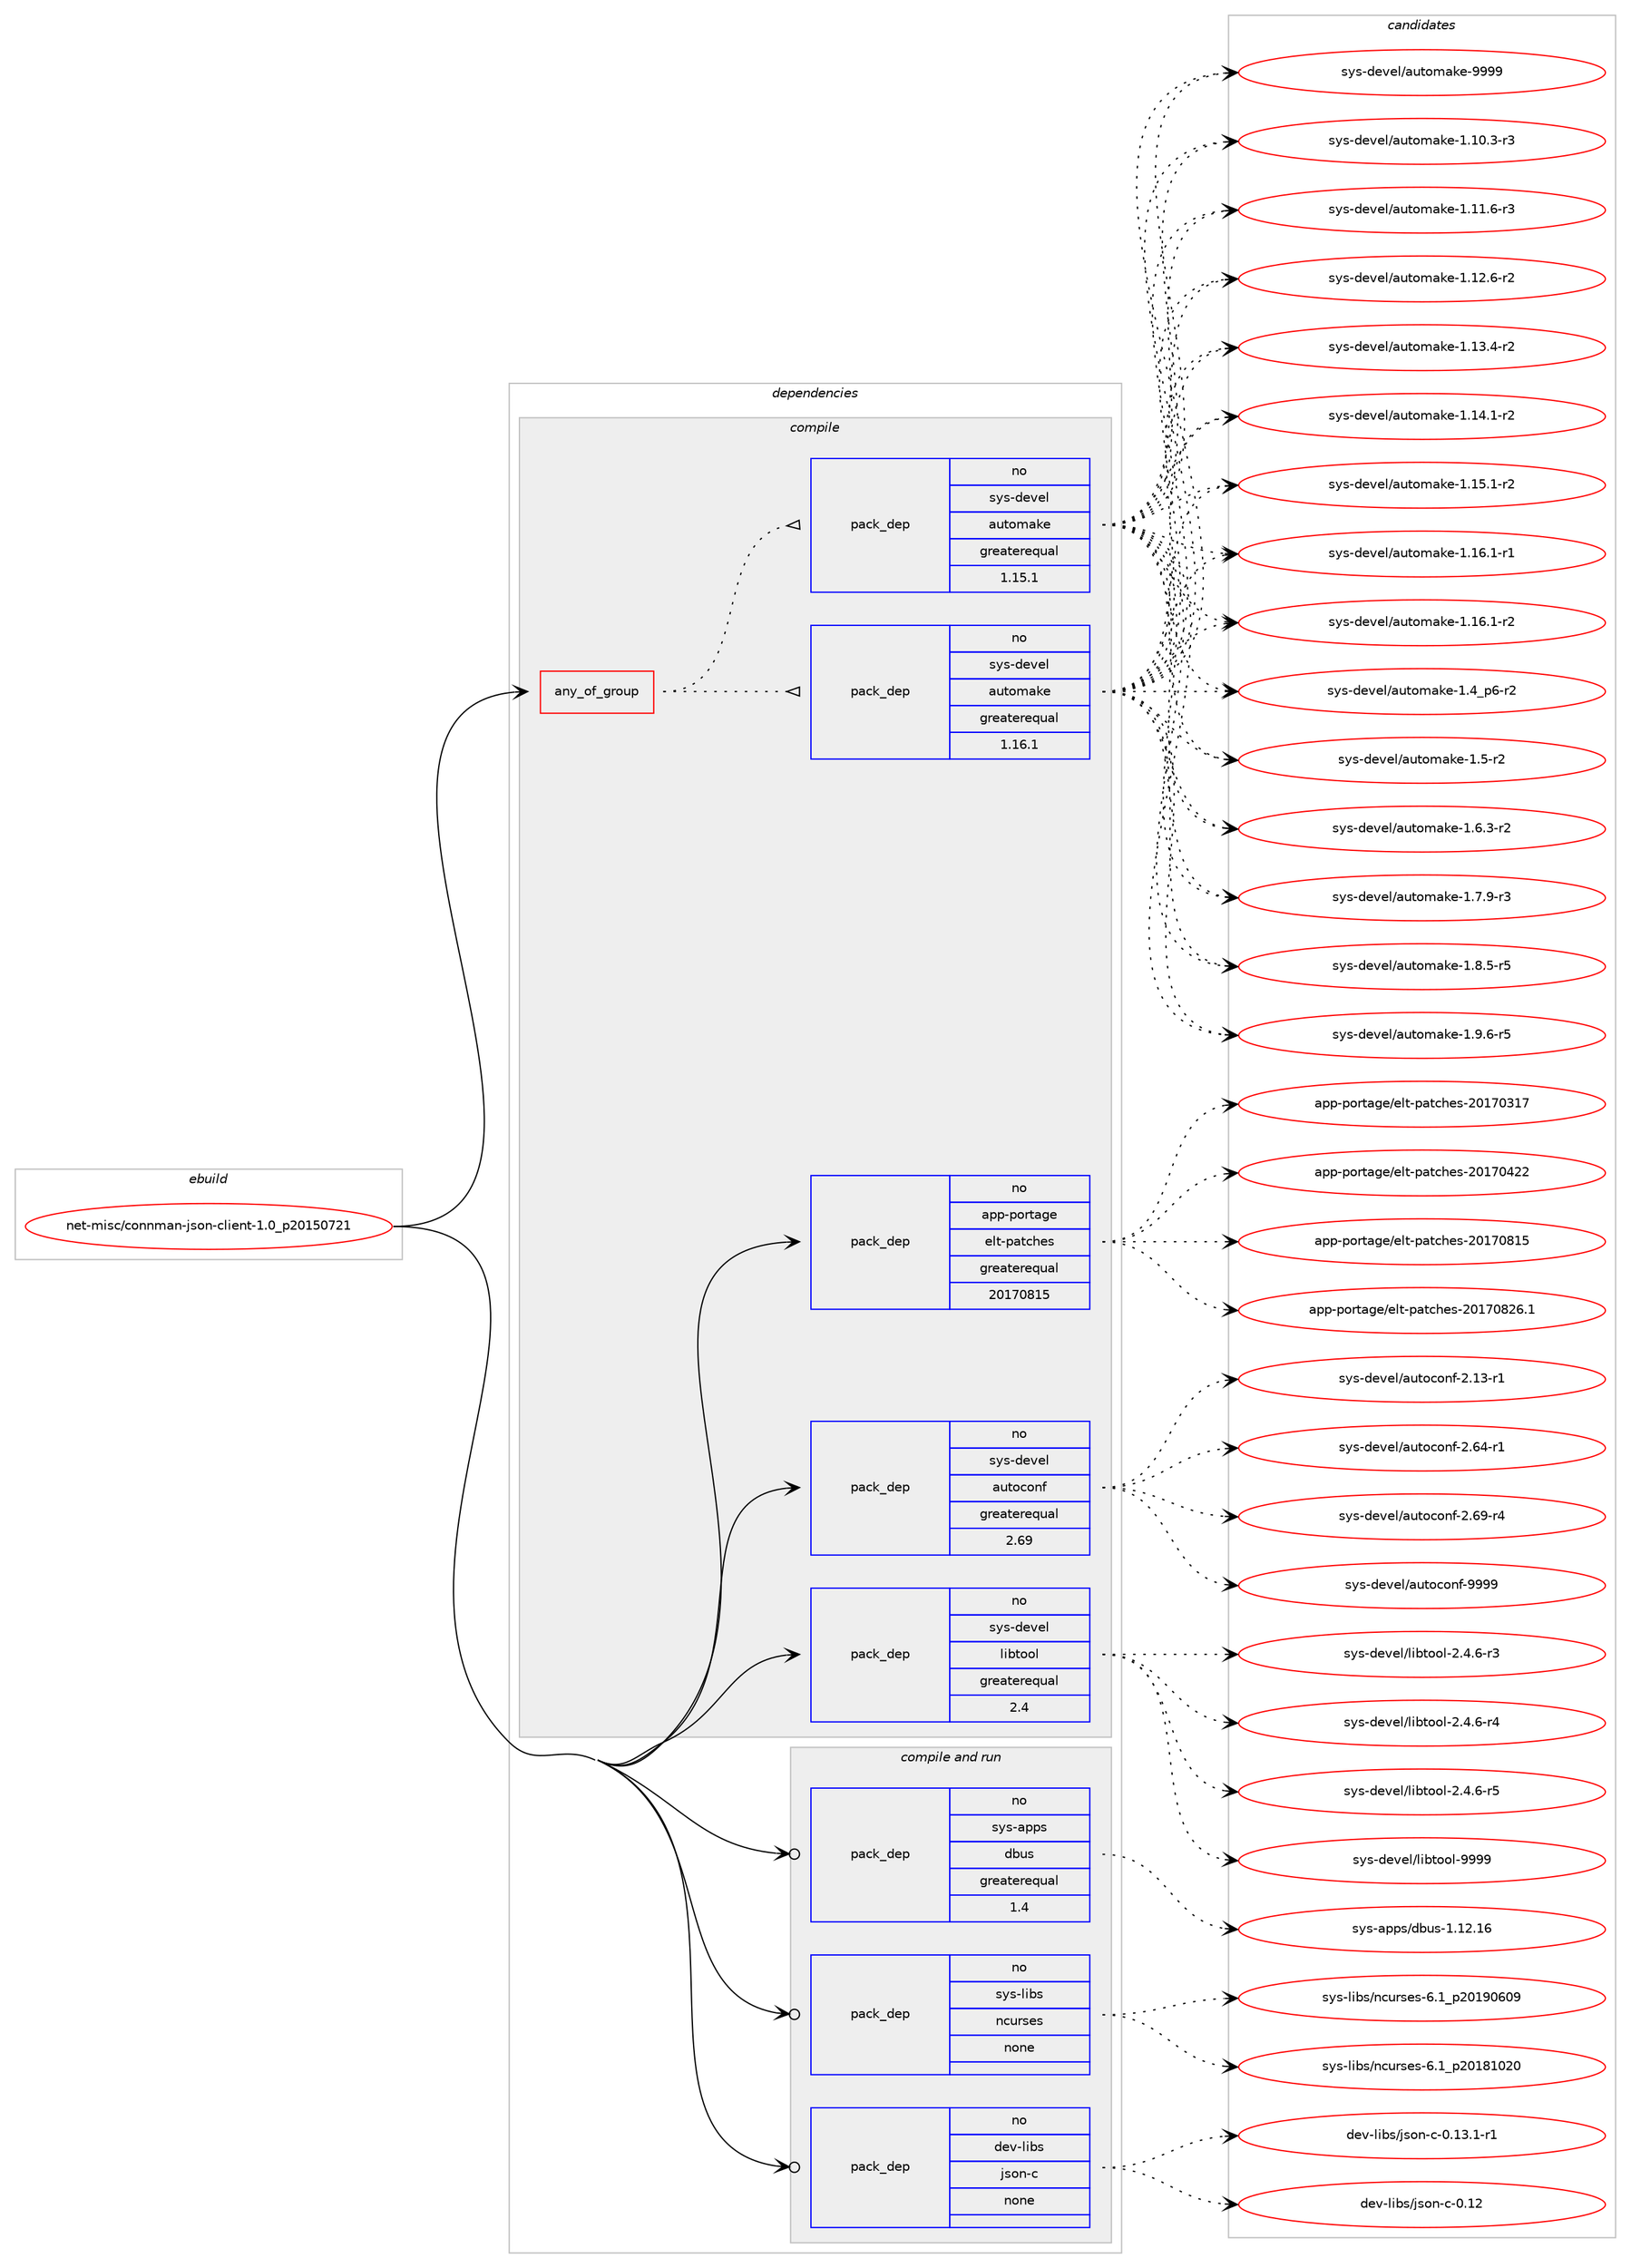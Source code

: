 digraph prolog {

# *************
# Graph options
# *************

newrank=true;
concentrate=true;
compound=true;
graph [rankdir=LR,fontname=Helvetica,fontsize=10,ranksep=1.5];#, ranksep=2.5, nodesep=0.2];
edge  [arrowhead=vee];
node  [fontname=Helvetica,fontsize=10];

# **********
# The ebuild
# **********

subgraph cluster_leftcol {
color=gray;
rank=same;
label=<<i>ebuild</i>>;
id [label="net-misc/connman-json-client-1.0_p20150721", color=red, width=4, href="../net-misc/connman-json-client-1.0_p20150721.svg"];
}

# ****************
# The dependencies
# ****************

subgraph cluster_midcol {
color=gray;
label=<<i>dependencies</i>>;
subgraph cluster_compile {
fillcolor="#eeeeee";
style=filled;
label=<<i>compile</i>>;
subgraph any14146 {
dependency831929 [label=<<TABLE BORDER="0" CELLBORDER="1" CELLSPACING="0" CELLPADDING="4"><TR><TD CELLPADDING="10">any_of_group</TD></TR></TABLE>>, shape=none, color=red];subgraph pack614449 {
dependency831930 [label=<<TABLE BORDER="0" CELLBORDER="1" CELLSPACING="0" CELLPADDING="4" WIDTH="220"><TR><TD ROWSPAN="6" CELLPADDING="30">pack_dep</TD></TR><TR><TD WIDTH="110">no</TD></TR><TR><TD>sys-devel</TD></TR><TR><TD>automake</TD></TR><TR><TD>greaterequal</TD></TR><TR><TD>1.16.1</TD></TR></TABLE>>, shape=none, color=blue];
}
dependency831929:e -> dependency831930:w [weight=20,style="dotted",arrowhead="oinv"];
subgraph pack614450 {
dependency831931 [label=<<TABLE BORDER="0" CELLBORDER="1" CELLSPACING="0" CELLPADDING="4" WIDTH="220"><TR><TD ROWSPAN="6" CELLPADDING="30">pack_dep</TD></TR><TR><TD WIDTH="110">no</TD></TR><TR><TD>sys-devel</TD></TR><TR><TD>automake</TD></TR><TR><TD>greaterequal</TD></TR><TR><TD>1.15.1</TD></TR></TABLE>>, shape=none, color=blue];
}
dependency831929:e -> dependency831931:w [weight=20,style="dotted",arrowhead="oinv"];
}
id:e -> dependency831929:w [weight=20,style="solid",arrowhead="vee"];
subgraph pack614451 {
dependency831932 [label=<<TABLE BORDER="0" CELLBORDER="1" CELLSPACING="0" CELLPADDING="4" WIDTH="220"><TR><TD ROWSPAN="6" CELLPADDING="30">pack_dep</TD></TR><TR><TD WIDTH="110">no</TD></TR><TR><TD>app-portage</TD></TR><TR><TD>elt-patches</TD></TR><TR><TD>greaterequal</TD></TR><TR><TD>20170815</TD></TR></TABLE>>, shape=none, color=blue];
}
id:e -> dependency831932:w [weight=20,style="solid",arrowhead="vee"];
subgraph pack614452 {
dependency831933 [label=<<TABLE BORDER="0" CELLBORDER="1" CELLSPACING="0" CELLPADDING="4" WIDTH="220"><TR><TD ROWSPAN="6" CELLPADDING="30">pack_dep</TD></TR><TR><TD WIDTH="110">no</TD></TR><TR><TD>sys-devel</TD></TR><TR><TD>autoconf</TD></TR><TR><TD>greaterequal</TD></TR><TR><TD>2.69</TD></TR></TABLE>>, shape=none, color=blue];
}
id:e -> dependency831933:w [weight=20,style="solid",arrowhead="vee"];
subgraph pack614453 {
dependency831934 [label=<<TABLE BORDER="0" CELLBORDER="1" CELLSPACING="0" CELLPADDING="4" WIDTH="220"><TR><TD ROWSPAN="6" CELLPADDING="30">pack_dep</TD></TR><TR><TD WIDTH="110">no</TD></TR><TR><TD>sys-devel</TD></TR><TR><TD>libtool</TD></TR><TR><TD>greaterequal</TD></TR><TR><TD>2.4</TD></TR></TABLE>>, shape=none, color=blue];
}
id:e -> dependency831934:w [weight=20,style="solid",arrowhead="vee"];
}
subgraph cluster_compileandrun {
fillcolor="#eeeeee";
style=filled;
label=<<i>compile and run</i>>;
subgraph pack614454 {
dependency831935 [label=<<TABLE BORDER="0" CELLBORDER="1" CELLSPACING="0" CELLPADDING="4" WIDTH="220"><TR><TD ROWSPAN="6" CELLPADDING="30">pack_dep</TD></TR><TR><TD WIDTH="110">no</TD></TR><TR><TD>dev-libs</TD></TR><TR><TD>json-c</TD></TR><TR><TD>none</TD></TR><TR><TD></TD></TR></TABLE>>, shape=none, color=blue];
}
id:e -> dependency831935:w [weight=20,style="solid",arrowhead="odotvee"];
subgraph pack614455 {
dependency831936 [label=<<TABLE BORDER="0" CELLBORDER="1" CELLSPACING="0" CELLPADDING="4" WIDTH="220"><TR><TD ROWSPAN="6" CELLPADDING="30">pack_dep</TD></TR><TR><TD WIDTH="110">no</TD></TR><TR><TD>sys-apps</TD></TR><TR><TD>dbus</TD></TR><TR><TD>greaterequal</TD></TR><TR><TD>1.4</TD></TR></TABLE>>, shape=none, color=blue];
}
id:e -> dependency831936:w [weight=20,style="solid",arrowhead="odotvee"];
subgraph pack614456 {
dependency831937 [label=<<TABLE BORDER="0" CELLBORDER="1" CELLSPACING="0" CELLPADDING="4" WIDTH="220"><TR><TD ROWSPAN="6" CELLPADDING="30">pack_dep</TD></TR><TR><TD WIDTH="110">no</TD></TR><TR><TD>sys-libs</TD></TR><TR><TD>ncurses</TD></TR><TR><TD>none</TD></TR><TR><TD></TD></TR></TABLE>>, shape=none, color=blue];
}
id:e -> dependency831937:w [weight=20,style="solid",arrowhead="odotvee"];
}
subgraph cluster_run {
fillcolor="#eeeeee";
style=filled;
label=<<i>run</i>>;
}
}

# **************
# The candidates
# **************

subgraph cluster_choices {
rank=same;
color=gray;
label=<<i>candidates</i>>;

subgraph choice614449 {
color=black;
nodesep=1;
choice11512111545100101118101108479711711611110997107101454946494846514511451 [label="sys-devel/automake-1.10.3-r3", color=red, width=4,href="../sys-devel/automake-1.10.3-r3.svg"];
choice11512111545100101118101108479711711611110997107101454946494946544511451 [label="sys-devel/automake-1.11.6-r3", color=red, width=4,href="../sys-devel/automake-1.11.6-r3.svg"];
choice11512111545100101118101108479711711611110997107101454946495046544511450 [label="sys-devel/automake-1.12.6-r2", color=red, width=4,href="../sys-devel/automake-1.12.6-r2.svg"];
choice11512111545100101118101108479711711611110997107101454946495146524511450 [label="sys-devel/automake-1.13.4-r2", color=red, width=4,href="../sys-devel/automake-1.13.4-r2.svg"];
choice11512111545100101118101108479711711611110997107101454946495246494511450 [label="sys-devel/automake-1.14.1-r2", color=red, width=4,href="../sys-devel/automake-1.14.1-r2.svg"];
choice11512111545100101118101108479711711611110997107101454946495346494511450 [label="sys-devel/automake-1.15.1-r2", color=red, width=4,href="../sys-devel/automake-1.15.1-r2.svg"];
choice11512111545100101118101108479711711611110997107101454946495446494511449 [label="sys-devel/automake-1.16.1-r1", color=red, width=4,href="../sys-devel/automake-1.16.1-r1.svg"];
choice11512111545100101118101108479711711611110997107101454946495446494511450 [label="sys-devel/automake-1.16.1-r2", color=red, width=4,href="../sys-devel/automake-1.16.1-r2.svg"];
choice115121115451001011181011084797117116111109971071014549465295112544511450 [label="sys-devel/automake-1.4_p6-r2", color=red, width=4,href="../sys-devel/automake-1.4_p6-r2.svg"];
choice11512111545100101118101108479711711611110997107101454946534511450 [label="sys-devel/automake-1.5-r2", color=red, width=4,href="../sys-devel/automake-1.5-r2.svg"];
choice115121115451001011181011084797117116111109971071014549465446514511450 [label="sys-devel/automake-1.6.3-r2", color=red, width=4,href="../sys-devel/automake-1.6.3-r2.svg"];
choice115121115451001011181011084797117116111109971071014549465546574511451 [label="sys-devel/automake-1.7.9-r3", color=red, width=4,href="../sys-devel/automake-1.7.9-r3.svg"];
choice115121115451001011181011084797117116111109971071014549465646534511453 [label="sys-devel/automake-1.8.5-r5", color=red, width=4,href="../sys-devel/automake-1.8.5-r5.svg"];
choice115121115451001011181011084797117116111109971071014549465746544511453 [label="sys-devel/automake-1.9.6-r5", color=red, width=4,href="../sys-devel/automake-1.9.6-r5.svg"];
choice115121115451001011181011084797117116111109971071014557575757 [label="sys-devel/automake-9999", color=red, width=4,href="../sys-devel/automake-9999.svg"];
dependency831930:e -> choice11512111545100101118101108479711711611110997107101454946494846514511451:w [style=dotted,weight="100"];
dependency831930:e -> choice11512111545100101118101108479711711611110997107101454946494946544511451:w [style=dotted,weight="100"];
dependency831930:e -> choice11512111545100101118101108479711711611110997107101454946495046544511450:w [style=dotted,weight="100"];
dependency831930:e -> choice11512111545100101118101108479711711611110997107101454946495146524511450:w [style=dotted,weight="100"];
dependency831930:e -> choice11512111545100101118101108479711711611110997107101454946495246494511450:w [style=dotted,weight="100"];
dependency831930:e -> choice11512111545100101118101108479711711611110997107101454946495346494511450:w [style=dotted,weight="100"];
dependency831930:e -> choice11512111545100101118101108479711711611110997107101454946495446494511449:w [style=dotted,weight="100"];
dependency831930:e -> choice11512111545100101118101108479711711611110997107101454946495446494511450:w [style=dotted,weight="100"];
dependency831930:e -> choice115121115451001011181011084797117116111109971071014549465295112544511450:w [style=dotted,weight="100"];
dependency831930:e -> choice11512111545100101118101108479711711611110997107101454946534511450:w [style=dotted,weight="100"];
dependency831930:e -> choice115121115451001011181011084797117116111109971071014549465446514511450:w [style=dotted,weight="100"];
dependency831930:e -> choice115121115451001011181011084797117116111109971071014549465546574511451:w [style=dotted,weight="100"];
dependency831930:e -> choice115121115451001011181011084797117116111109971071014549465646534511453:w [style=dotted,weight="100"];
dependency831930:e -> choice115121115451001011181011084797117116111109971071014549465746544511453:w [style=dotted,weight="100"];
dependency831930:e -> choice115121115451001011181011084797117116111109971071014557575757:w [style=dotted,weight="100"];
}
subgraph choice614450 {
color=black;
nodesep=1;
choice11512111545100101118101108479711711611110997107101454946494846514511451 [label="sys-devel/automake-1.10.3-r3", color=red, width=4,href="../sys-devel/automake-1.10.3-r3.svg"];
choice11512111545100101118101108479711711611110997107101454946494946544511451 [label="sys-devel/automake-1.11.6-r3", color=red, width=4,href="../sys-devel/automake-1.11.6-r3.svg"];
choice11512111545100101118101108479711711611110997107101454946495046544511450 [label="sys-devel/automake-1.12.6-r2", color=red, width=4,href="../sys-devel/automake-1.12.6-r2.svg"];
choice11512111545100101118101108479711711611110997107101454946495146524511450 [label="sys-devel/automake-1.13.4-r2", color=red, width=4,href="../sys-devel/automake-1.13.4-r2.svg"];
choice11512111545100101118101108479711711611110997107101454946495246494511450 [label="sys-devel/automake-1.14.1-r2", color=red, width=4,href="../sys-devel/automake-1.14.1-r2.svg"];
choice11512111545100101118101108479711711611110997107101454946495346494511450 [label="sys-devel/automake-1.15.1-r2", color=red, width=4,href="../sys-devel/automake-1.15.1-r2.svg"];
choice11512111545100101118101108479711711611110997107101454946495446494511449 [label="sys-devel/automake-1.16.1-r1", color=red, width=4,href="../sys-devel/automake-1.16.1-r1.svg"];
choice11512111545100101118101108479711711611110997107101454946495446494511450 [label="sys-devel/automake-1.16.1-r2", color=red, width=4,href="../sys-devel/automake-1.16.1-r2.svg"];
choice115121115451001011181011084797117116111109971071014549465295112544511450 [label="sys-devel/automake-1.4_p6-r2", color=red, width=4,href="../sys-devel/automake-1.4_p6-r2.svg"];
choice11512111545100101118101108479711711611110997107101454946534511450 [label="sys-devel/automake-1.5-r2", color=red, width=4,href="../sys-devel/automake-1.5-r2.svg"];
choice115121115451001011181011084797117116111109971071014549465446514511450 [label="sys-devel/automake-1.6.3-r2", color=red, width=4,href="../sys-devel/automake-1.6.3-r2.svg"];
choice115121115451001011181011084797117116111109971071014549465546574511451 [label="sys-devel/automake-1.7.9-r3", color=red, width=4,href="../sys-devel/automake-1.7.9-r3.svg"];
choice115121115451001011181011084797117116111109971071014549465646534511453 [label="sys-devel/automake-1.8.5-r5", color=red, width=4,href="../sys-devel/automake-1.8.5-r5.svg"];
choice115121115451001011181011084797117116111109971071014549465746544511453 [label="sys-devel/automake-1.9.6-r5", color=red, width=4,href="../sys-devel/automake-1.9.6-r5.svg"];
choice115121115451001011181011084797117116111109971071014557575757 [label="sys-devel/automake-9999", color=red, width=4,href="../sys-devel/automake-9999.svg"];
dependency831931:e -> choice11512111545100101118101108479711711611110997107101454946494846514511451:w [style=dotted,weight="100"];
dependency831931:e -> choice11512111545100101118101108479711711611110997107101454946494946544511451:w [style=dotted,weight="100"];
dependency831931:e -> choice11512111545100101118101108479711711611110997107101454946495046544511450:w [style=dotted,weight="100"];
dependency831931:e -> choice11512111545100101118101108479711711611110997107101454946495146524511450:w [style=dotted,weight="100"];
dependency831931:e -> choice11512111545100101118101108479711711611110997107101454946495246494511450:w [style=dotted,weight="100"];
dependency831931:e -> choice11512111545100101118101108479711711611110997107101454946495346494511450:w [style=dotted,weight="100"];
dependency831931:e -> choice11512111545100101118101108479711711611110997107101454946495446494511449:w [style=dotted,weight="100"];
dependency831931:e -> choice11512111545100101118101108479711711611110997107101454946495446494511450:w [style=dotted,weight="100"];
dependency831931:e -> choice115121115451001011181011084797117116111109971071014549465295112544511450:w [style=dotted,weight="100"];
dependency831931:e -> choice11512111545100101118101108479711711611110997107101454946534511450:w [style=dotted,weight="100"];
dependency831931:e -> choice115121115451001011181011084797117116111109971071014549465446514511450:w [style=dotted,weight="100"];
dependency831931:e -> choice115121115451001011181011084797117116111109971071014549465546574511451:w [style=dotted,weight="100"];
dependency831931:e -> choice115121115451001011181011084797117116111109971071014549465646534511453:w [style=dotted,weight="100"];
dependency831931:e -> choice115121115451001011181011084797117116111109971071014549465746544511453:w [style=dotted,weight="100"];
dependency831931:e -> choice115121115451001011181011084797117116111109971071014557575757:w [style=dotted,weight="100"];
}
subgraph choice614451 {
color=black;
nodesep=1;
choice97112112451121111141169710310147101108116451129711699104101115455048495548514955 [label="app-portage/elt-patches-20170317", color=red, width=4,href="../app-portage/elt-patches-20170317.svg"];
choice97112112451121111141169710310147101108116451129711699104101115455048495548525050 [label="app-portage/elt-patches-20170422", color=red, width=4,href="../app-portage/elt-patches-20170422.svg"];
choice97112112451121111141169710310147101108116451129711699104101115455048495548564953 [label="app-portage/elt-patches-20170815", color=red, width=4,href="../app-portage/elt-patches-20170815.svg"];
choice971121124511211111411697103101471011081164511297116991041011154550484955485650544649 [label="app-portage/elt-patches-20170826.1", color=red, width=4,href="../app-portage/elt-patches-20170826.1.svg"];
dependency831932:e -> choice97112112451121111141169710310147101108116451129711699104101115455048495548514955:w [style=dotted,weight="100"];
dependency831932:e -> choice97112112451121111141169710310147101108116451129711699104101115455048495548525050:w [style=dotted,weight="100"];
dependency831932:e -> choice97112112451121111141169710310147101108116451129711699104101115455048495548564953:w [style=dotted,weight="100"];
dependency831932:e -> choice971121124511211111411697103101471011081164511297116991041011154550484955485650544649:w [style=dotted,weight="100"];
}
subgraph choice614452 {
color=black;
nodesep=1;
choice1151211154510010111810110847971171161119911111010245504649514511449 [label="sys-devel/autoconf-2.13-r1", color=red, width=4,href="../sys-devel/autoconf-2.13-r1.svg"];
choice1151211154510010111810110847971171161119911111010245504654524511449 [label="sys-devel/autoconf-2.64-r1", color=red, width=4,href="../sys-devel/autoconf-2.64-r1.svg"];
choice1151211154510010111810110847971171161119911111010245504654574511452 [label="sys-devel/autoconf-2.69-r4", color=red, width=4,href="../sys-devel/autoconf-2.69-r4.svg"];
choice115121115451001011181011084797117116111991111101024557575757 [label="sys-devel/autoconf-9999", color=red, width=4,href="../sys-devel/autoconf-9999.svg"];
dependency831933:e -> choice1151211154510010111810110847971171161119911111010245504649514511449:w [style=dotted,weight="100"];
dependency831933:e -> choice1151211154510010111810110847971171161119911111010245504654524511449:w [style=dotted,weight="100"];
dependency831933:e -> choice1151211154510010111810110847971171161119911111010245504654574511452:w [style=dotted,weight="100"];
dependency831933:e -> choice115121115451001011181011084797117116111991111101024557575757:w [style=dotted,weight="100"];
}
subgraph choice614453 {
color=black;
nodesep=1;
choice1151211154510010111810110847108105981161111111084550465246544511451 [label="sys-devel/libtool-2.4.6-r3", color=red, width=4,href="../sys-devel/libtool-2.4.6-r3.svg"];
choice1151211154510010111810110847108105981161111111084550465246544511452 [label="sys-devel/libtool-2.4.6-r4", color=red, width=4,href="../sys-devel/libtool-2.4.6-r4.svg"];
choice1151211154510010111810110847108105981161111111084550465246544511453 [label="sys-devel/libtool-2.4.6-r5", color=red, width=4,href="../sys-devel/libtool-2.4.6-r5.svg"];
choice1151211154510010111810110847108105981161111111084557575757 [label="sys-devel/libtool-9999", color=red, width=4,href="../sys-devel/libtool-9999.svg"];
dependency831934:e -> choice1151211154510010111810110847108105981161111111084550465246544511451:w [style=dotted,weight="100"];
dependency831934:e -> choice1151211154510010111810110847108105981161111111084550465246544511452:w [style=dotted,weight="100"];
dependency831934:e -> choice1151211154510010111810110847108105981161111111084550465246544511453:w [style=dotted,weight="100"];
dependency831934:e -> choice1151211154510010111810110847108105981161111111084557575757:w [style=dotted,weight="100"];
}
subgraph choice614454 {
color=black;
nodesep=1;
choice10010111845108105981154710611511111045994548464950 [label="dev-libs/json-c-0.12", color=red, width=4,href="../dev-libs/json-c-0.12.svg"];
choice1001011184510810598115471061151111104599454846495146494511449 [label="dev-libs/json-c-0.13.1-r1", color=red, width=4,href="../dev-libs/json-c-0.13.1-r1.svg"];
dependency831935:e -> choice10010111845108105981154710611511111045994548464950:w [style=dotted,weight="100"];
dependency831935:e -> choice1001011184510810598115471061151111104599454846495146494511449:w [style=dotted,weight="100"];
}
subgraph choice614455 {
color=black;
nodesep=1;
choice115121115459711211211547100981171154549464950464954 [label="sys-apps/dbus-1.12.16", color=red, width=4,href="../sys-apps/dbus-1.12.16.svg"];
dependency831936:e -> choice115121115459711211211547100981171154549464950464954:w [style=dotted,weight="100"];
}
subgraph choice614456 {
color=black;
nodesep=1;
choice1151211154510810598115471109911711411510111545544649951125048495649485048 [label="sys-libs/ncurses-6.1_p20181020", color=red, width=4,href="../sys-libs/ncurses-6.1_p20181020.svg"];
choice1151211154510810598115471109911711411510111545544649951125048495748544857 [label="sys-libs/ncurses-6.1_p20190609", color=red, width=4,href="../sys-libs/ncurses-6.1_p20190609.svg"];
dependency831937:e -> choice1151211154510810598115471109911711411510111545544649951125048495649485048:w [style=dotted,weight="100"];
dependency831937:e -> choice1151211154510810598115471109911711411510111545544649951125048495748544857:w [style=dotted,weight="100"];
}
}

}
